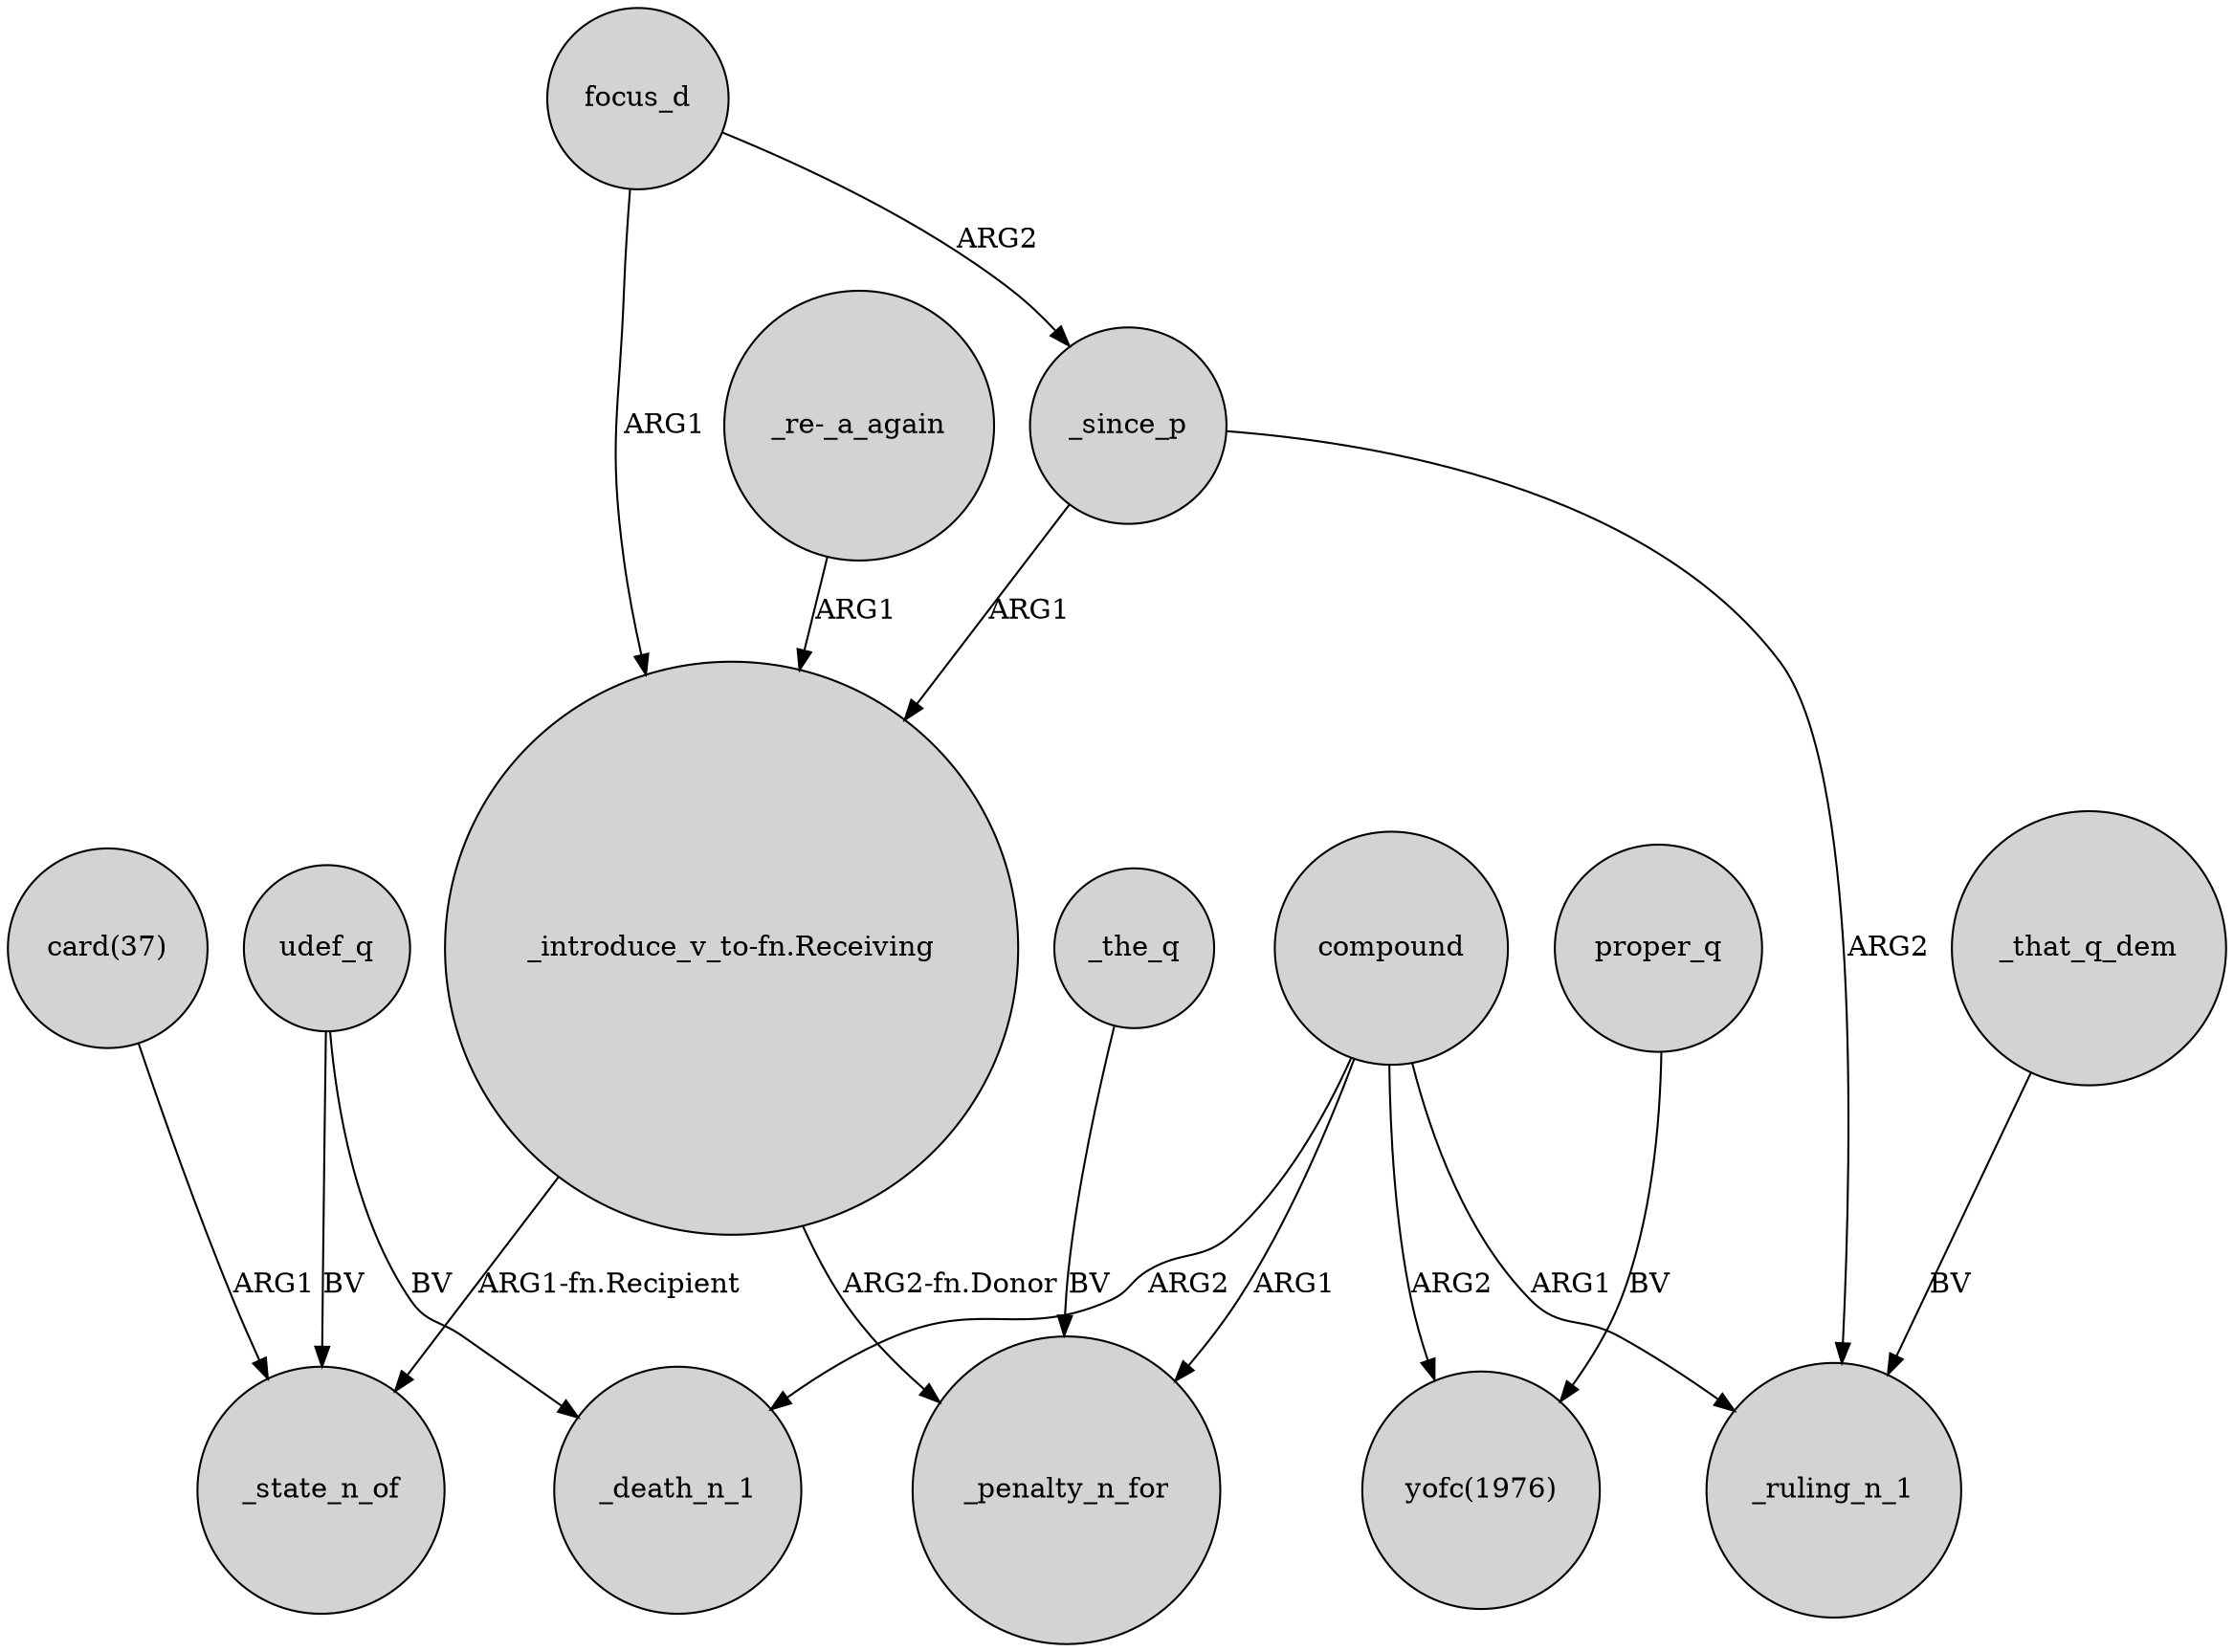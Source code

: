 digraph {
	node [shape=circle style=filled]
	udef_q -> _death_n_1 [label=BV]
	focus_d -> "_introduce_v_to-fn.Receiving" [label=ARG1]
	compound -> _penalty_n_for [label=ARG1]
	focus_d -> _since_p [label=ARG2]
	"card(37)" -> _state_n_of [label=ARG1]
	"_introduce_v_to-fn.Receiving" -> _penalty_n_for [label="ARG2-fn.Donor"]
	_that_q_dem -> _ruling_n_1 [label=BV]
	compound -> "yofc(1976)" [label=ARG2]
	compound -> _death_n_1 [label=ARG2]
	_since_p -> _ruling_n_1 [label=ARG2]
	_since_p -> "_introduce_v_to-fn.Receiving" [label=ARG1]
	"_introduce_v_to-fn.Receiving" -> _state_n_of [label="ARG1-fn.Recipient"]
	compound -> _ruling_n_1 [label=ARG1]
	"_re-_a_again" -> "_introduce_v_to-fn.Receiving" [label=ARG1]
	udef_q -> _state_n_of [label=BV]
	_the_q -> _penalty_n_for [label=BV]
	proper_q -> "yofc(1976)" [label=BV]
}
